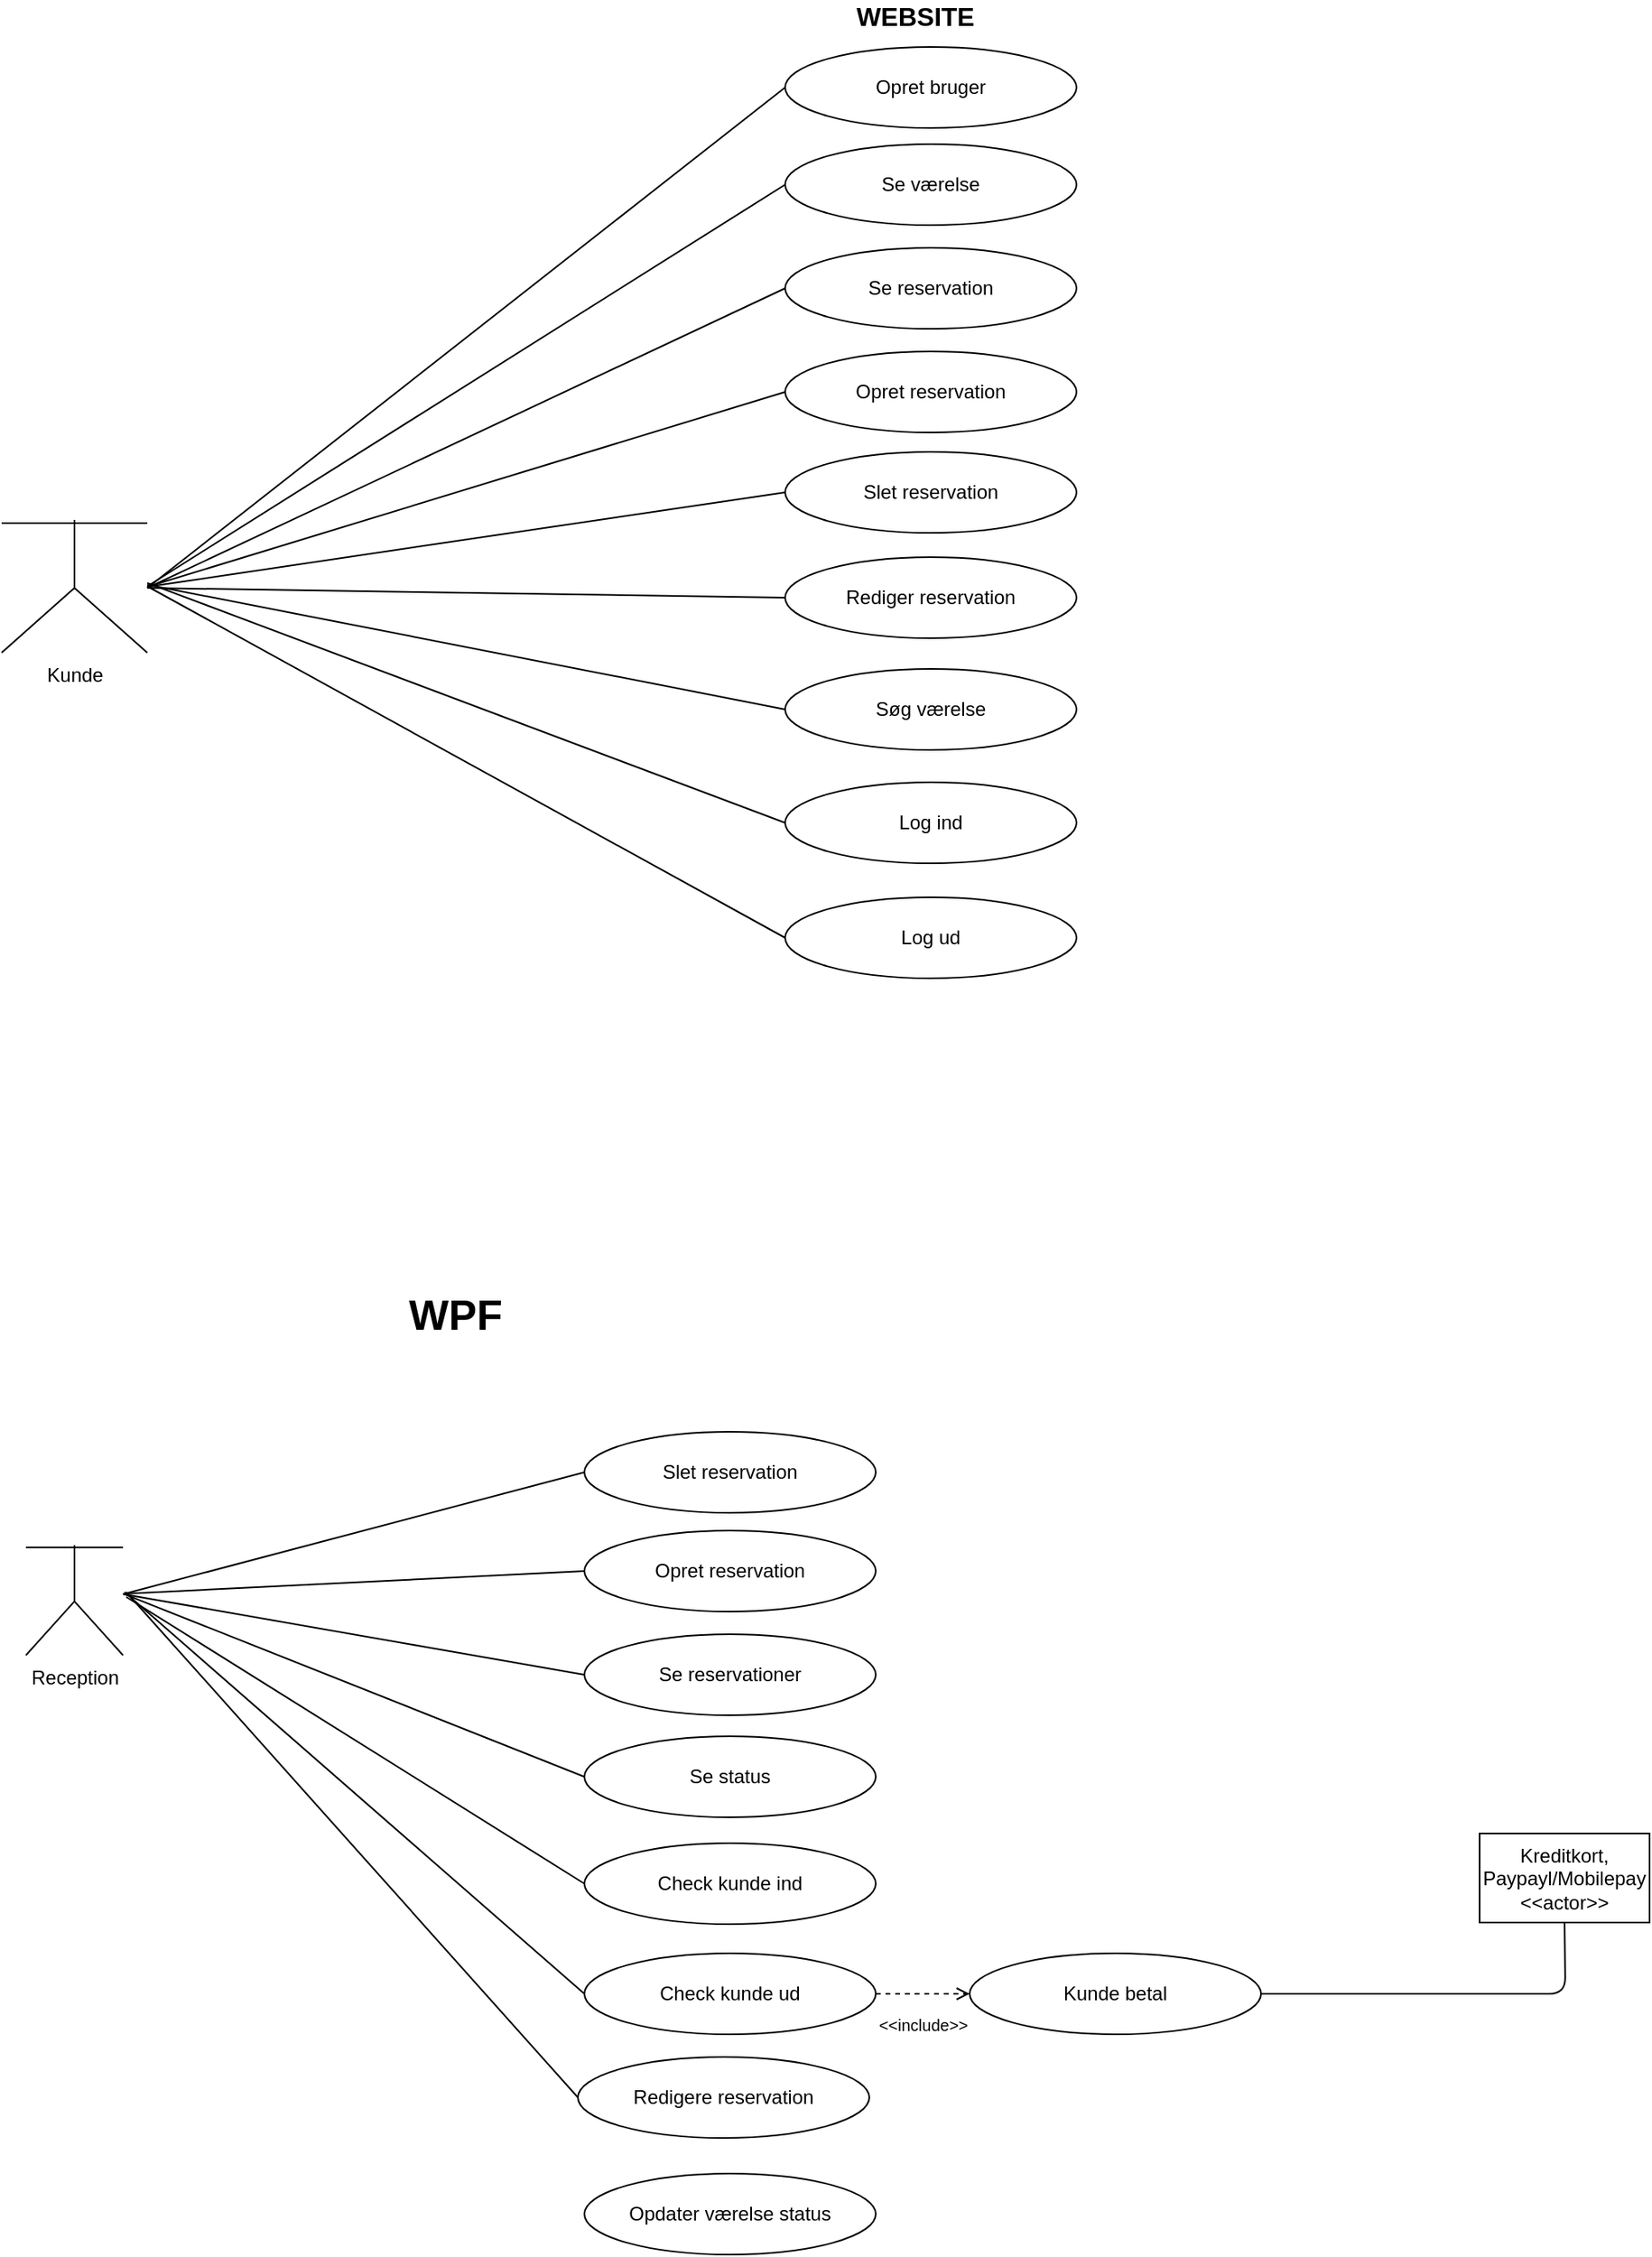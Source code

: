 <mxfile version="13.0.6" type="device"><diagram id="xb_ZnV_-1ZJiRoVLUP54" name="Page-1"><mxGraphModel dx="1052" dy="539" grid="0" gridSize="10" guides="1" tooltips="1" connect="1" arrows="1" fold="1" page="1" pageScale="1" pageWidth="2339" pageHeight="3300" math="0" shadow="0"><root><mxCell id="0"/><mxCell id="1" parent="0"/><mxCell id="jyRkxVcj7EnlJ8z9M37f-2" value="Kunde" style="shape=umlActor;verticalLabelPosition=bottom;labelBackgroundColor=#ffffff;verticalAlign=top;html=1;outlineConnect=0;" parent="1" vertex="1"><mxGeometry x="300" y="291" width="90" height="120" as="geometry"/></mxCell><mxCell id="jyRkxVcj7EnlJ8z9M37f-3" value="" style="shape=image;html=1;verticalAlign=top;verticalLabelPosition=bottom;labelBackgroundColor=#ffffff;imageAspect=0;aspect=fixed;image=https://cdn0.iconfinder.com/data/icons/objects-9/24/lego_figure_head_smile_toy-128.png;imageBackground=#ffffff;" parent="1" vertex="1"><mxGeometry x="311" y="261" width="68" height="68" as="geometry"/></mxCell><mxCell id="jyRkxVcj7EnlJ8z9M37f-8" value="Opret reservation" style="ellipse;whiteSpace=wrap;html=1;" parent="1" vertex="1"><mxGeometry x="784" y="225" width="180" height="50" as="geometry"/></mxCell><mxCell id="jyRkxVcj7EnlJ8z9M37f-26" value="" style="endArrow=none;html=1;exitX=0;exitY=0.5;exitDx=0;exitDy=0;" parent="1" source="TXzJKhRcY7PYW3Pfr3JQ-35" target="jyRkxVcj7EnlJ8z9M37f-2" edge="1"><mxGeometry width="50" height="50" relative="1" as="geometry"><mxPoint x="500" y="480" as="sourcePoint"/><mxPoint x="550" y="430" as="targetPoint"/><Array as="points"/></mxGeometry></mxCell><mxCell id="TXzJKhRcY7PYW3Pfr3JQ-11" value="Reception" style="shape=umlActor;verticalLabelPosition=bottom;labelBackgroundColor=#ffffff;verticalAlign=top;html=1;outlineConnect=0;fillColor=none;" vertex="1" parent="1"><mxGeometry x="315" y="930" width="60" height="100" as="geometry"/></mxCell><mxCell id="TXzJKhRcY7PYW3Pfr3JQ-14" value="Opret reservation" style="ellipse;whiteSpace=wrap;html=1;" vertex="1" parent="1"><mxGeometry x="660" y="953" width="180" height="50" as="geometry"/></mxCell><mxCell id="TXzJKhRcY7PYW3Pfr3JQ-15" value="&lt;font style=&quot;font-size: 26px&quot;&gt;&lt;b&gt;WPF&lt;/b&gt;&lt;/font&gt;" style="text;html=1;align=center;verticalAlign=middle;resizable=0;points=[];autosize=1;" vertex="1" parent="1"><mxGeometry x="545" y="810" width="70" height="20" as="geometry"/></mxCell><mxCell id="TXzJKhRcY7PYW3Pfr3JQ-16" value="Se status" style="ellipse;whiteSpace=wrap;html=1;" vertex="1" parent="1"><mxGeometry x="660" y="1080" width="180" height="50" as="geometry"/></mxCell><mxCell id="TXzJKhRcY7PYW3Pfr3JQ-17" value="Kunde betal" style="ellipse;whiteSpace=wrap;html=1;" vertex="1" parent="1"><mxGeometry x="898" y="1214" width="180" height="50" as="geometry"/></mxCell><mxCell id="TXzJKhRcY7PYW3Pfr3JQ-19" value="Se reservationer" style="ellipse;whiteSpace=wrap;html=1;" vertex="1" parent="1"><mxGeometry x="660" y="1017" width="180" height="50" as="geometry"/></mxCell><mxCell id="TXzJKhRcY7PYW3Pfr3JQ-20" value="" style="endArrow=none;html=1;entryX=0;entryY=0.5;entryDx=0;entryDy=0;" edge="1" parent="1" source="TXzJKhRcY7PYW3Pfr3JQ-11" target="TXzJKhRcY7PYW3Pfr3JQ-16"><mxGeometry width="50" height="50" relative="1" as="geometry"><mxPoint x="520" y="1120" as="sourcePoint"/><mxPoint x="570" y="1070" as="targetPoint"/></mxGeometry></mxCell><mxCell id="TXzJKhRcY7PYW3Pfr3JQ-21" value="" style="endArrow=none;html=1;entryX=0;entryY=0.5;entryDx=0;entryDy=0;" edge="1" parent="1" target="TXzJKhRcY7PYW3Pfr3JQ-19"><mxGeometry width="50" height="50" relative="1" as="geometry"><mxPoint x="375" y="992.238" as="sourcePoint"/><mxPoint x="660" y="1042" as="targetPoint"/></mxGeometry></mxCell><mxCell id="TXzJKhRcY7PYW3Pfr3JQ-23" value="" style="endArrow=none;html=1;entryX=0;entryY=0.5;entryDx=0;entryDy=0;" edge="1" parent="1" target="TXzJKhRcY7PYW3Pfr3JQ-14"><mxGeometry width="50" height="50" relative="1" as="geometry"><mxPoint x="376" y="992" as="sourcePoint"/><mxPoint x="619" y="887" as="targetPoint"/></mxGeometry></mxCell><mxCell id="TXzJKhRcY7PYW3Pfr3JQ-24" value="Kreditkort,&lt;br&gt;Paypayl/Mobilepay&lt;br&gt;&amp;lt;&amp;lt;actor&amp;gt;&amp;gt;" style="rounded=0;whiteSpace=wrap;html=1;fillColor=none;" vertex="1" parent="1"><mxGeometry x="1213" y="1140" width="105" height="55" as="geometry"/></mxCell><mxCell id="TXzJKhRcY7PYW3Pfr3JQ-25" value="" style="endArrow=none;html=1;entryX=0.5;entryY=1;entryDx=0;entryDy=0;exitX=1;exitY=0.5;exitDx=0;exitDy=0;" edge="1" parent="1" source="TXzJKhRcY7PYW3Pfr3JQ-17" target="TXzJKhRcY7PYW3Pfr3JQ-24"><mxGeometry width="50" height="50" relative="1" as="geometry"><mxPoint x="1304" y="1019" as="sourcePoint"/><mxPoint x="1354" y="969" as="targetPoint"/><Array as="points"><mxPoint x="1266" y="1239"/></Array></mxGeometry></mxCell><mxCell id="TXzJKhRcY7PYW3Pfr3JQ-26" value="" style="shape=image;html=1;verticalAlign=top;verticalLabelPosition=bottom;labelBackgroundColor=#ffffff;imageAspect=0;aspect=fixed;image=https://cdn0.iconfinder.com/data/icons/objects-9/24/lego_figure_head_smile_toy-128.png;imageBackground=#ffffff;" vertex="1" parent="1"><mxGeometry x="311" y="894" width="68" height="68" as="geometry"/></mxCell><mxCell id="TXzJKhRcY7PYW3Pfr3JQ-30" value="Slet reservation" style="ellipse;whiteSpace=wrap;html=1;" vertex="1" parent="1"><mxGeometry x="784" y="287" width="180" height="50" as="geometry"/></mxCell><mxCell id="TXzJKhRcY7PYW3Pfr3JQ-31" value="Rediger reservation" style="ellipse;whiteSpace=wrap;html=1;" vertex="1" parent="1"><mxGeometry x="784" y="352" width="180" height="50" as="geometry"/></mxCell><mxCell id="TXzJKhRcY7PYW3Pfr3JQ-32" value="Søg værelse" style="ellipse;whiteSpace=wrap;html=1;" vertex="1" parent="1"><mxGeometry x="784" y="421" width="180" height="50" as="geometry"/></mxCell><mxCell id="TXzJKhRcY7PYW3Pfr3JQ-34" value="&lt;b&gt;&lt;font style=&quot;font-size: 16px&quot;&gt;WEBSITE&lt;/font&gt;&lt;/b&gt;" style="text;html=1;align=center;verticalAlign=middle;resizable=0;points=[];autosize=1;" vertex="1" parent="1"><mxGeometry x="822" y="8" width="83" height="19" as="geometry"/></mxCell><mxCell id="TXzJKhRcY7PYW3Pfr3JQ-35" value="Log ind" style="ellipse;whiteSpace=wrap;html=1;" vertex="1" parent="1"><mxGeometry x="784" y="491" width="180" height="50" as="geometry"/></mxCell><mxCell id="TXzJKhRcY7PYW3Pfr3JQ-36" value="Log ud" style="ellipse;whiteSpace=wrap;html=1;" vertex="1" parent="1"><mxGeometry x="784" y="562" width="180" height="50" as="geometry"/></mxCell><mxCell id="TXzJKhRcY7PYW3Pfr3JQ-37" value="" style="endArrow=none;html=1;exitX=0;exitY=0.5;exitDx=0;exitDy=0;" edge="1" parent="1" source="TXzJKhRcY7PYW3Pfr3JQ-36"><mxGeometry width="50" height="50" relative="1" as="geometry"><mxPoint x="572" y="397" as="sourcePoint"/><mxPoint x="390" y="370" as="targetPoint"/></mxGeometry></mxCell><mxCell id="TXzJKhRcY7PYW3Pfr3JQ-38" value="Se reservation" style="ellipse;whiteSpace=wrap;html=1;" vertex="1" parent="1"><mxGeometry x="784" y="161" width="180" height="50" as="geometry"/></mxCell><mxCell id="TXzJKhRcY7PYW3Pfr3JQ-39" value="Se værelse" style="ellipse;whiteSpace=wrap;html=1;" vertex="1" parent="1"><mxGeometry x="784" y="97" width="180" height="50" as="geometry"/></mxCell><mxCell id="TXzJKhRcY7PYW3Pfr3JQ-40" value="" style="endArrow=none;html=1;entryX=0;entryY=0.5;entryDx=0;entryDy=0;" edge="1" parent="1" target="TXzJKhRcY7PYW3Pfr3JQ-32"><mxGeometry width="50" height="50" relative="1" as="geometry"><mxPoint x="390" y="369" as="sourcePoint"/><mxPoint x="620" y="312" as="targetPoint"/></mxGeometry></mxCell><mxCell id="TXzJKhRcY7PYW3Pfr3JQ-41" value="" style="endArrow=none;html=1;entryX=0;entryY=0.5;entryDx=0;entryDy=0;" edge="1" parent="1" target="TXzJKhRcY7PYW3Pfr3JQ-31"><mxGeometry width="50" height="50" relative="1" as="geometry"><mxPoint x="390" y="371" as="sourcePoint"/><mxPoint x="697" y="329" as="targetPoint"/></mxGeometry></mxCell><mxCell id="TXzJKhRcY7PYW3Pfr3JQ-42" value="" style="endArrow=none;html=1;entryX=0;entryY=0.5;entryDx=0;entryDy=0;" edge="1" parent="1" target="TXzJKhRcY7PYW3Pfr3JQ-30"><mxGeometry width="50" height="50" relative="1" as="geometry"><mxPoint x="392" y="370" as="sourcePoint"/><mxPoint x="699" y="290" as="targetPoint"/></mxGeometry></mxCell><mxCell id="TXzJKhRcY7PYW3Pfr3JQ-43" value="" style="endArrow=none;html=1;entryX=0;entryY=0.5;entryDx=0;entryDy=0;" edge="1" parent="1" target="jyRkxVcj7EnlJ8z9M37f-8"><mxGeometry width="50" height="50" relative="1" as="geometry"><mxPoint x="391" y="370" as="sourcePoint"/><mxPoint x="725" y="287" as="targetPoint"/></mxGeometry></mxCell><mxCell id="TXzJKhRcY7PYW3Pfr3JQ-44" value="" style="endArrow=none;html=1;entryX=0;entryY=0.5;entryDx=0;entryDy=0;" edge="1" parent="1" target="TXzJKhRcY7PYW3Pfr3JQ-38"><mxGeometry width="50" height="50" relative="1" as="geometry"><mxPoint x="390" y="371" as="sourcePoint"/><mxPoint x="715" y="202" as="targetPoint"/></mxGeometry></mxCell><mxCell id="TXzJKhRcY7PYW3Pfr3JQ-45" value="" style="endArrow=none;html=1;entryX=0;entryY=0.5;entryDx=0;entryDy=0;" edge="1" parent="1" target="TXzJKhRcY7PYW3Pfr3JQ-39"><mxGeometry width="50" height="50" relative="1" as="geometry"><mxPoint x="390" y="370" as="sourcePoint"/><mxPoint x="677" y="142" as="targetPoint"/></mxGeometry></mxCell><mxCell id="TXzJKhRcY7PYW3Pfr3JQ-46" value="Opret bruger" style="ellipse;whiteSpace=wrap;html=1;" vertex="1" parent="1"><mxGeometry x="784" y="37" width="180" height="50" as="geometry"/></mxCell><mxCell id="TXzJKhRcY7PYW3Pfr3JQ-47" value="" style="endArrow=none;html=1;entryX=0;entryY=0.5;entryDx=0;entryDy=0;" edge="1" parent="1" target="TXzJKhRcY7PYW3Pfr3JQ-46"><mxGeometry width="50" height="50" relative="1" as="geometry"><mxPoint x="390" y="371" as="sourcePoint"/><mxPoint x="624" y="132" as="targetPoint"/></mxGeometry></mxCell><mxCell id="TXzJKhRcY7PYW3Pfr3JQ-48" value="Check kunde ind" style="ellipse;whiteSpace=wrap;html=1;" vertex="1" parent="1"><mxGeometry x="660" y="1146" width="180" height="50" as="geometry"/></mxCell><mxCell id="TXzJKhRcY7PYW3Pfr3JQ-49" value="Check kunde ud" style="ellipse;whiteSpace=wrap;html=1;" vertex="1" parent="1"><mxGeometry x="660" y="1214" width="180" height="50" as="geometry"/></mxCell><mxCell id="TXzJKhRcY7PYW3Pfr3JQ-50" value="" style="endArrow=none;html=1;entryX=0;entryY=0.5;entryDx=0;entryDy=0;" edge="1" parent="1" target="TXzJKhRcY7PYW3Pfr3JQ-49"><mxGeometry width="50" height="50" relative="1" as="geometry"><mxPoint x="376" y="991" as="sourcePoint"/><mxPoint x="538" y="1156" as="targetPoint"/></mxGeometry></mxCell><mxCell id="TXzJKhRcY7PYW3Pfr3JQ-51" value="" style="endArrow=none;html=1;entryX=0;entryY=0.5;entryDx=0;entryDy=0;" edge="1" parent="1" target="TXzJKhRcY7PYW3Pfr3JQ-48"><mxGeometry width="50" height="50" relative="1" as="geometry"><mxPoint x="377" y="994" as="sourcePoint"/><mxPoint x="615" y="1117" as="targetPoint"/></mxGeometry></mxCell><mxCell id="TXzJKhRcY7PYW3Pfr3JQ-52" value="" style="endArrow=open;dashed=1;html=1;entryX=0;entryY=0.5;entryDx=0;entryDy=0;exitX=1;exitY=0.5;exitDx=0;exitDy=0;endFill=0;" edge="1" parent="1" source="TXzJKhRcY7PYW3Pfr3JQ-49" target="TXzJKhRcY7PYW3Pfr3JQ-17"><mxGeometry width="50" height="50" relative="1" as="geometry"><mxPoint x="791" y="1358" as="sourcePoint"/><mxPoint x="841" y="1308" as="targetPoint"/></mxGeometry></mxCell><mxCell id="TXzJKhRcY7PYW3Pfr3JQ-53" value="&lt;font style=&quot;font-size: 10px&quot;&gt;&amp;lt;&amp;lt;include&amp;gt;&amp;gt;&lt;/font&gt;" style="text;html=1;align=center;verticalAlign=middle;resizable=0;points=[];autosize=1;" vertex="1" parent="1"><mxGeometry x="836" y="1248" width="65" height="19" as="geometry"/></mxCell><mxCell id="TXzJKhRcY7PYW3Pfr3JQ-54" value="Slet reservation" style="ellipse;whiteSpace=wrap;html=1;" vertex="1" parent="1"><mxGeometry x="660" y="892" width="180" height="50" as="geometry"/></mxCell><mxCell id="TXzJKhRcY7PYW3Pfr3JQ-55" value="Redigere reservation" style="ellipse;whiteSpace=wrap;html=1;" vertex="1" parent="1"><mxGeometry x="656" y="1278" width="180" height="50" as="geometry"/></mxCell><mxCell id="TXzJKhRcY7PYW3Pfr3JQ-56" value="" style="endArrow=none;html=1;entryX=0;entryY=0.5;entryDx=0;entryDy=0;" edge="1" parent="1" target="TXzJKhRcY7PYW3Pfr3JQ-54"><mxGeometry width="50" height="50" relative="1" as="geometry"><mxPoint x="376" y="992" as="sourcePoint"/><mxPoint x="557" y="891" as="targetPoint"/></mxGeometry></mxCell><mxCell id="TXzJKhRcY7PYW3Pfr3JQ-57" value="" style="endArrow=none;html=1;entryX=0;entryY=0.5;entryDx=0;entryDy=0;" edge="1" parent="1" target="TXzJKhRcY7PYW3Pfr3JQ-55"><mxGeometry width="50" height="50" relative="1" as="geometry"><mxPoint x="377" y="991" as="sourcePoint"/><mxPoint x="589" y="1255" as="targetPoint"/></mxGeometry></mxCell><mxCell id="TXzJKhRcY7PYW3Pfr3JQ-58" value="Opdater værelse status" style="ellipse;whiteSpace=wrap;html=1;" vertex="1" parent="1"><mxGeometry x="660" y="1350" width="180" height="50" as="geometry"/></mxCell></root></mxGraphModel></diagram></mxfile>